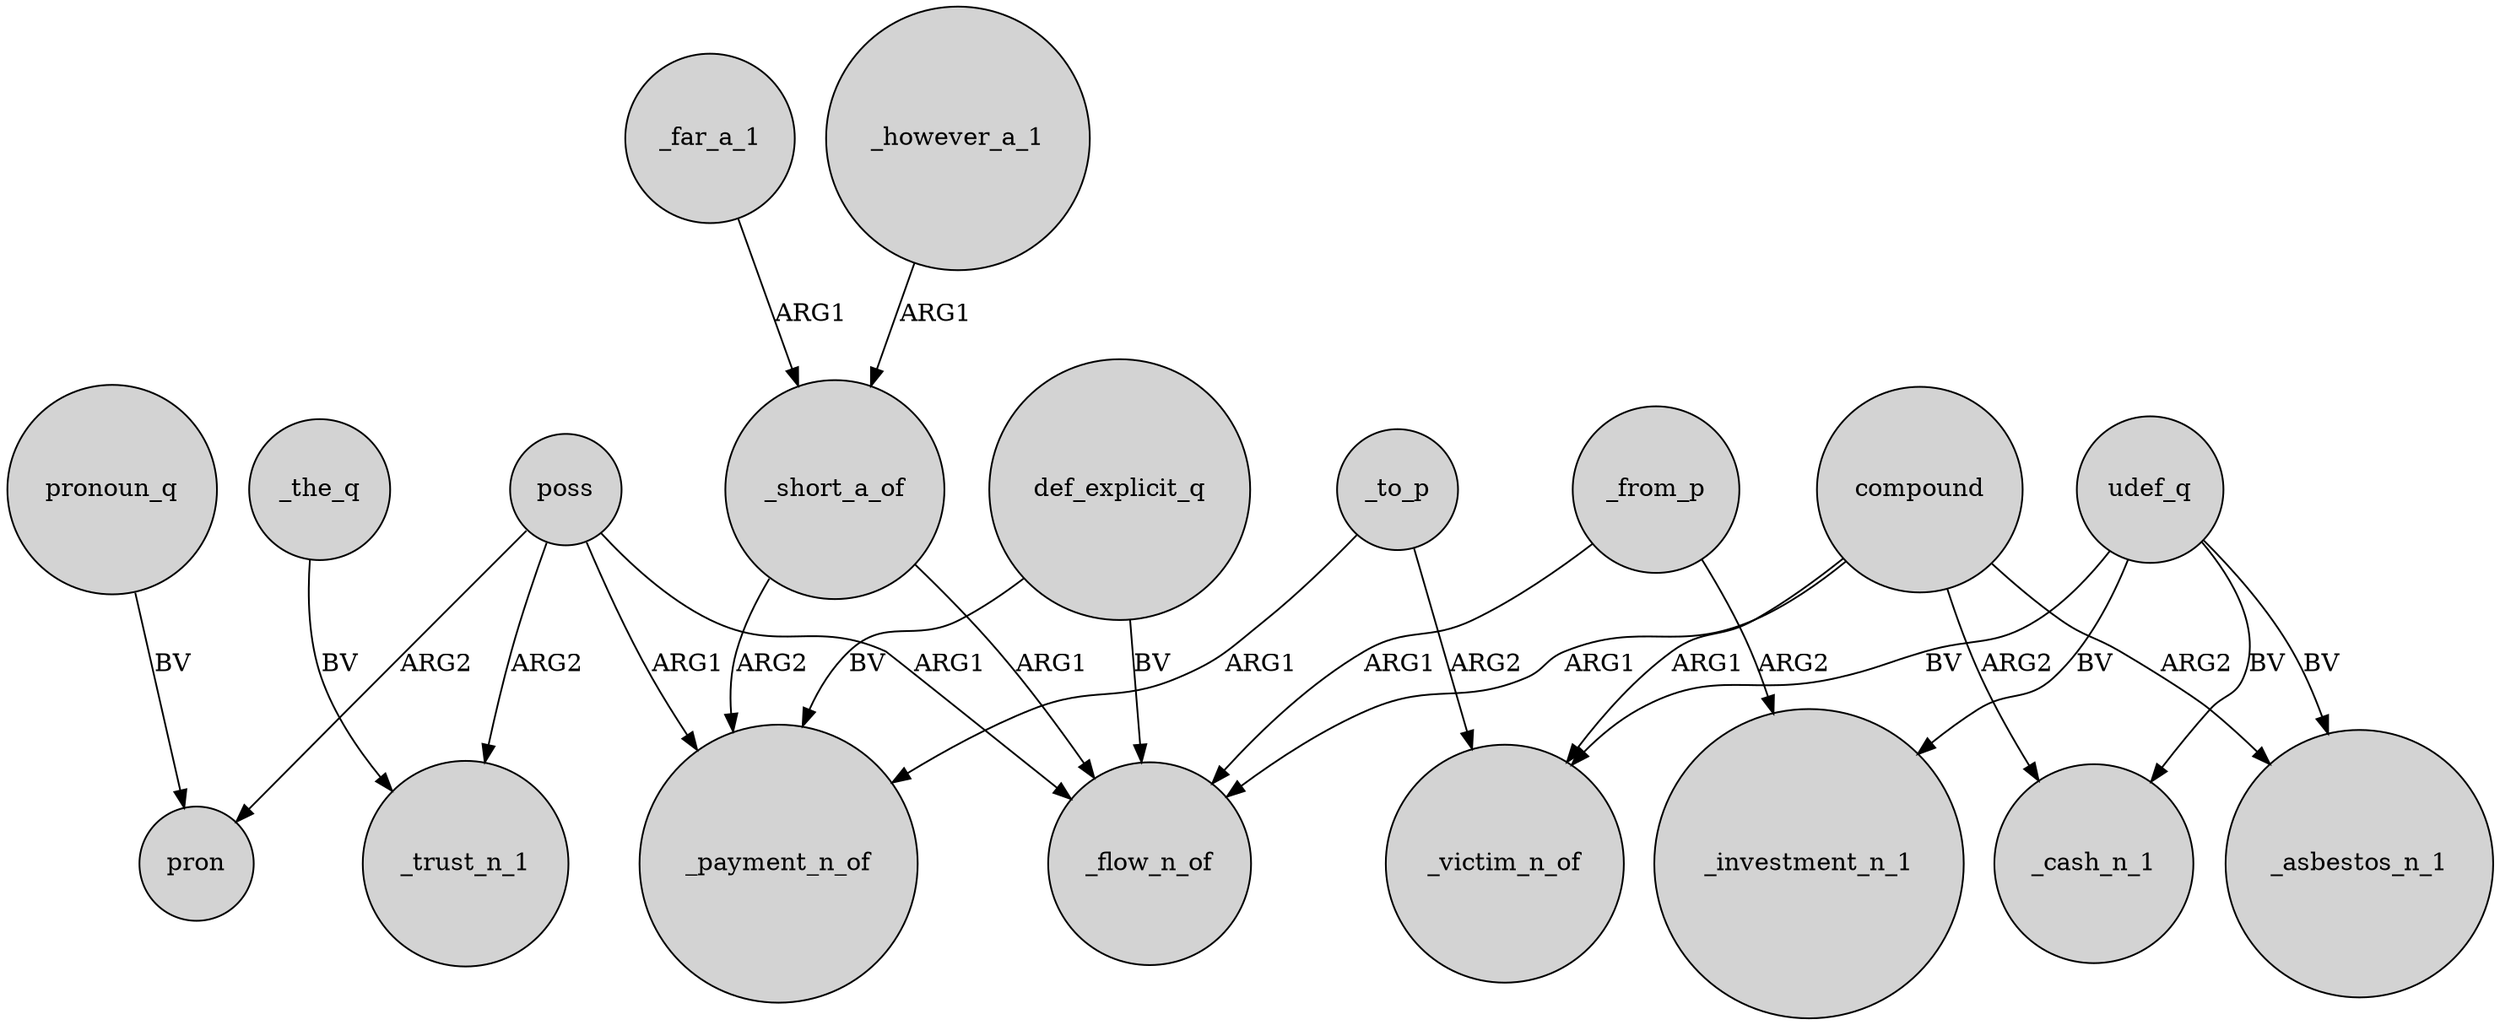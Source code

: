 digraph {
	node [shape=circle style=filled]
	poss -> pron [label=ARG2]
	_short_a_of -> _payment_n_of [label=ARG2]
	poss -> _trust_n_1 [label=ARG2]
	compound -> _victim_n_of [label=ARG1]
	udef_q -> _cash_n_1 [label=BV]
	_short_a_of -> _flow_n_of [label=ARG1]
	udef_q -> _victim_n_of [label=BV]
	_from_p -> _investment_n_1 [label=ARG2]
	compound -> _flow_n_of [label=ARG1]
	poss -> _payment_n_of [label=ARG1]
	poss -> _flow_n_of [label=ARG1]
	pronoun_q -> pron [label=BV]
	_to_p -> _payment_n_of [label=ARG1]
	_far_a_1 -> _short_a_of [label=ARG1]
	def_explicit_q -> _payment_n_of [label=BV]
	udef_q -> _asbestos_n_1 [label=BV]
	def_explicit_q -> _flow_n_of [label=BV]
	_the_q -> _trust_n_1 [label=BV]
	udef_q -> _investment_n_1 [label=BV]
	compound -> _cash_n_1 [label=ARG2]
	_from_p -> _flow_n_of [label=ARG1]
	_to_p -> _victim_n_of [label=ARG2]
	compound -> _asbestos_n_1 [label=ARG2]
	_however_a_1 -> _short_a_of [label=ARG1]
}
